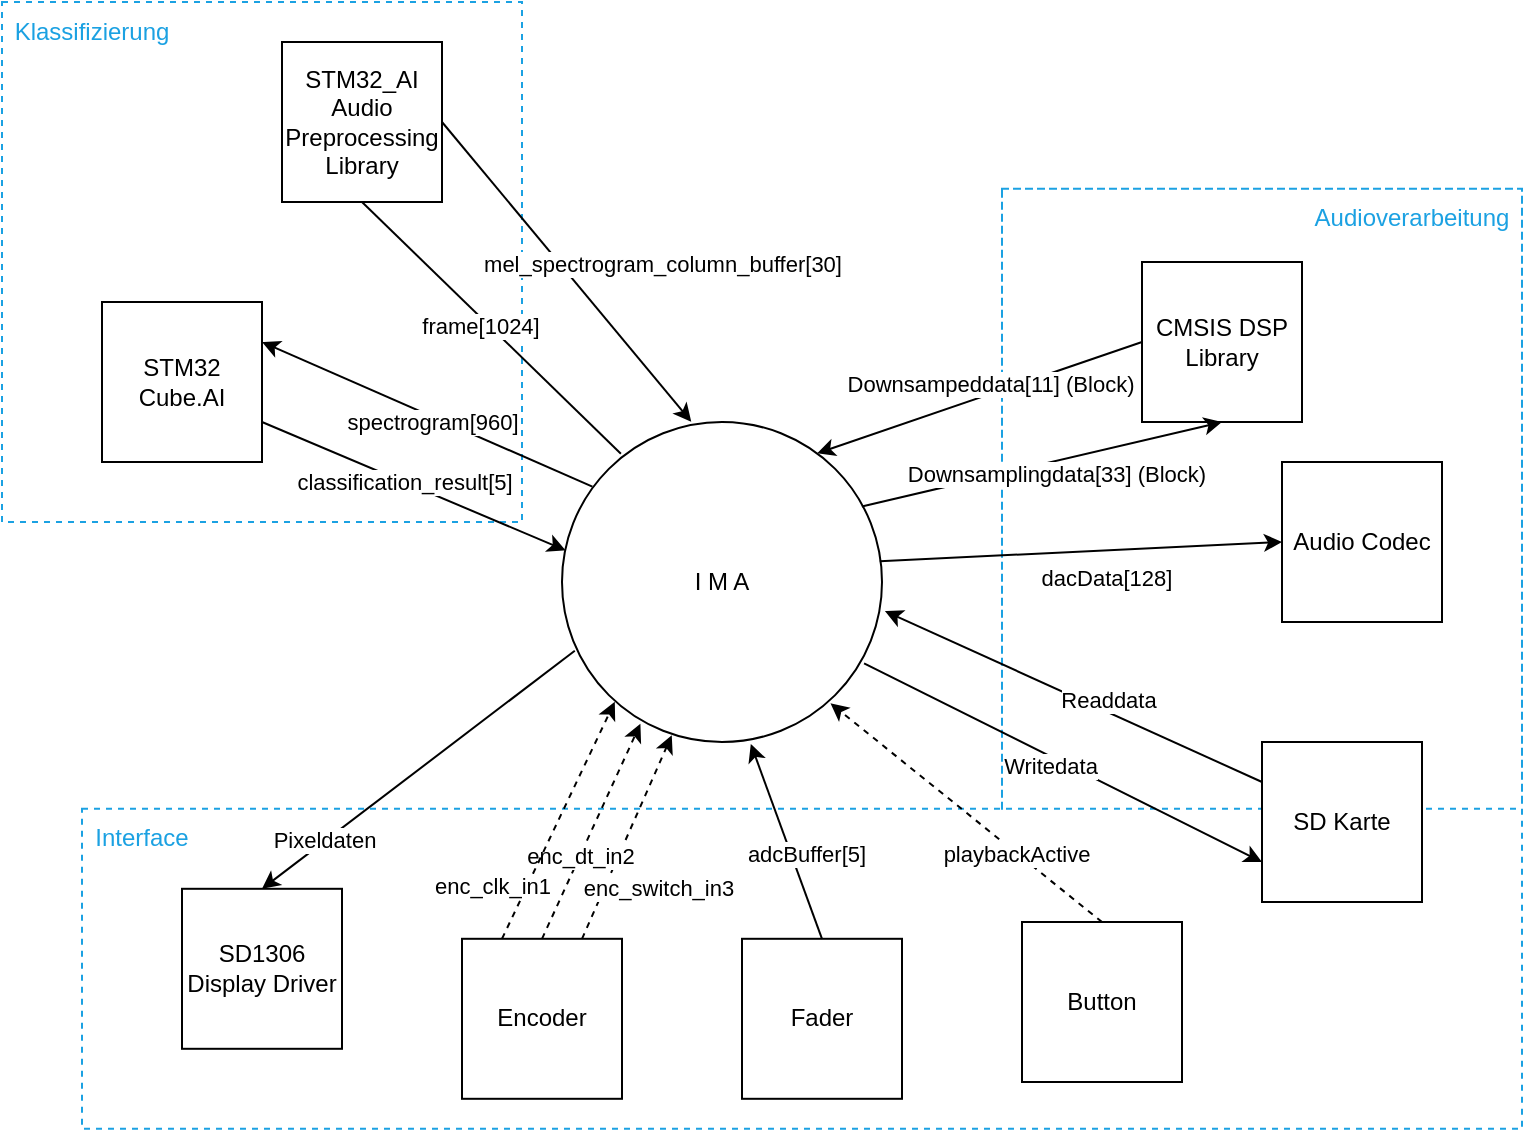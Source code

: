 <mxfile version="22.0.3" type="device">
  <diagram name="Seite-1" id="00pDsmjtND-n7SUzU1SD">
    <mxGraphModel dx="830" dy="478" grid="1" gridSize="10" guides="1" tooltips="1" connect="1" arrows="1" fold="1" page="1" pageScale="1" pageWidth="827" pageHeight="1169" math="0" shadow="0">
      <root>
        <mxCell id="0" />
        <mxCell id="1" parent="0" />
        <mxCell id="HaPshGFiGsYCy_S7ym-9-48" value="" style="whiteSpace=wrap;html=1;aspect=fixed;fillColor=none;dashed=1;fontColor=#ffffff;strokeColor=#1ba1e2;" vertex="1" parent="1">
          <mxGeometry x="40" y="30" width="260" height="260" as="geometry" />
        </mxCell>
        <mxCell id="HaPshGFiGsYCy_S7ym-9-50" value="" style="rounded=0;whiteSpace=wrap;html=1;fillColor=none;dashed=1;strokeColor=#1ba1e2;" vertex="1" parent="1">
          <mxGeometry x="80" y="433.4" width="720" height="160" as="geometry" />
        </mxCell>
        <object label="" id="HaPshGFiGsYCy_S7ym-9-52">
          <mxCell style="rounded=0;whiteSpace=wrap;html=1;fillColor=none;dashed=1;strokeColor=#1BA1E2;shape=partialRectangle;bottom=0;" vertex="1" parent="1">
            <mxGeometry x="540" y="123.4" width="260" height="310" as="geometry" />
          </mxCell>
        </object>
        <mxCell id="HaPshGFiGsYCy_S7ym-9-20" value="Audioverarbeitung" style="text;html=1;strokeColor=none;fillColor=none;align=center;verticalAlign=middle;whiteSpace=wrap;rounded=0;fontColor=#1BA1E2;" vertex="1" parent="1">
          <mxGeometry x="690" y="123.4" width="110" height="30" as="geometry" />
        </mxCell>
        <mxCell id="HaPshGFiGsYCy_S7ym-9-19" value="Interface" style="text;html=1;strokeColor=none;fillColor=none;align=center;verticalAlign=middle;whiteSpace=wrap;rounded=0;fontColor=#1BA1E2;" vertex="1" parent="1">
          <mxGeometry x="80" y="433.4" width="60" height="30" as="geometry" />
        </mxCell>
        <mxCell id="HaPshGFiGsYCy_S7ym-9-18" value="Klassifizierung" style="text;html=1;strokeColor=none;fillColor=none;align=center;verticalAlign=middle;whiteSpace=wrap;rounded=0;fontColor=#1BA1E2;" vertex="1" parent="1">
          <mxGeometry x="40" y="30" width="90" height="30" as="geometry" />
        </mxCell>
        <mxCell id="HaPshGFiGsYCy_S7ym-9-1" value="I M A" style="ellipse;whiteSpace=wrap;html=1;aspect=fixed;" vertex="1" parent="1">
          <mxGeometry x="320" y="240" width="160" height="160" as="geometry" />
        </mxCell>
        <mxCell id="HaPshGFiGsYCy_S7ym-9-4" value="STM32 Cube.AI" style="rounded=0;whiteSpace=wrap;html=1;" vertex="1" parent="1">
          <mxGeometry x="90" y="180" width="80" height="80" as="geometry" />
        </mxCell>
        <mxCell id="HaPshGFiGsYCy_S7ym-9-5" value="" style="endArrow=classic;html=1;rounded=0;entryX=1;entryY=0.25;entryDx=0;entryDy=0;exitX=0.095;exitY=0.202;exitDx=0;exitDy=0;exitPerimeter=0;" edge="1" parent="1" source="HaPshGFiGsYCy_S7ym-9-1" target="HaPshGFiGsYCy_S7ym-9-4">
          <mxGeometry width="50" height="50" relative="1" as="geometry">
            <mxPoint x="300" y="370" as="sourcePoint" />
            <mxPoint x="350" y="320" as="targetPoint" />
          </mxGeometry>
        </mxCell>
        <mxCell id="HaPshGFiGsYCy_S7ym-9-6" value="spectrogram[960]" style="edgeLabel;html=1;align=center;verticalAlign=middle;resizable=0;points=[];" vertex="1" connectable="0" parent="HaPshGFiGsYCy_S7ym-9-5">
          <mxGeometry x="0.209" relative="1" as="geometry">
            <mxPoint x="19" y="11" as="offset" />
          </mxGeometry>
        </mxCell>
        <mxCell id="HaPshGFiGsYCy_S7ym-9-7" value="CMSIS DSP Library" style="rounded=0;whiteSpace=wrap;html=1;" vertex="1" parent="1">
          <mxGeometry x="610" y="160" width="80" height="80" as="geometry" />
        </mxCell>
        <mxCell id="HaPshGFiGsYCy_S7ym-9-8" value="" style="endArrow=classic;html=1;rounded=0;exitX=1;exitY=0.75;exitDx=0;exitDy=0;entryX=0.011;entryY=0.401;entryDx=0;entryDy=0;entryPerimeter=0;" edge="1" parent="1" source="HaPshGFiGsYCy_S7ym-9-4" target="HaPshGFiGsYCy_S7ym-9-1">
          <mxGeometry width="50" height="50" relative="1" as="geometry">
            <mxPoint x="270" y="270" as="sourcePoint" />
            <mxPoint x="320" y="220" as="targetPoint" />
          </mxGeometry>
        </mxCell>
        <mxCell id="HaPshGFiGsYCy_S7ym-9-9" value="classification_result[5]" style="edgeLabel;html=1;align=center;verticalAlign=middle;resizable=0;points=[];" vertex="1" connectable="0" parent="HaPshGFiGsYCy_S7ym-9-8">
          <mxGeometry x="-0.063" relative="1" as="geometry">
            <mxPoint as="offset" />
          </mxGeometry>
        </mxCell>
        <mxCell id="HaPshGFiGsYCy_S7ym-9-10" value="STM32_AI&lt;br&gt;Audio&lt;br&gt;Preprocessing&lt;br&gt;Library" style="rounded=0;whiteSpace=wrap;html=1;" vertex="1" parent="1">
          <mxGeometry x="180" y="50" width="80" height="80" as="geometry" />
        </mxCell>
        <mxCell id="HaPshGFiGsYCy_S7ym-9-11" value="SD1306&lt;br&gt;Display Driver" style="rounded=0;whiteSpace=wrap;html=1;" vertex="1" parent="1">
          <mxGeometry x="130" y="473.4" width="80" height="80" as="geometry" />
        </mxCell>
        <mxCell id="HaPshGFiGsYCy_S7ym-9-12" value="Encoder" style="rounded=0;whiteSpace=wrap;html=1;" vertex="1" parent="1">
          <mxGeometry x="270" y="498.4" width="80" height="80" as="geometry" />
        </mxCell>
        <mxCell id="HaPshGFiGsYCy_S7ym-9-13" value="Fader" style="rounded=0;whiteSpace=wrap;html=1;" vertex="1" parent="1">
          <mxGeometry x="410" y="498.4" width="80" height="80" as="geometry" />
        </mxCell>
        <mxCell id="HaPshGFiGsYCy_S7ym-9-14" value="Audio Codec" style="rounded=0;whiteSpace=wrap;html=1;" vertex="1" parent="1">
          <mxGeometry x="680" y="260" width="80" height="80" as="geometry" />
        </mxCell>
        <mxCell id="HaPshGFiGsYCy_S7ym-9-15" value="Button" style="rounded=0;whiteSpace=wrap;html=1;" vertex="1" parent="1">
          <mxGeometry x="550" y="490" width="80" height="80" as="geometry" />
        </mxCell>
        <mxCell id="HaPshGFiGsYCy_S7ym-9-16" value="SD Karte" style="rounded=0;whiteSpace=wrap;html=1;" vertex="1" parent="1">
          <mxGeometry x="670" y="400" width="80" height="80" as="geometry" />
        </mxCell>
        <mxCell id="HaPshGFiGsYCy_S7ym-9-22" value="" style="endArrow=none;html=1;rounded=0;entryX=1;entryY=0.5;entryDx=0;entryDy=0;exitX=0.404;exitY=-0.001;exitDx=0;exitDy=0;exitPerimeter=0;startArrow=classic;startFill=1;endFill=0;" edge="1" parent="1" source="HaPshGFiGsYCy_S7ym-9-1" target="HaPshGFiGsYCy_S7ym-9-10">
          <mxGeometry width="50" height="50" relative="1" as="geometry">
            <mxPoint x="340" y="210" as="sourcePoint" />
            <mxPoint x="390" y="160" as="targetPoint" />
          </mxGeometry>
        </mxCell>
        <mxCell id="HaPshGFiGsYCy_S7ym-9-23" value="mel_spectrogram_column_buffer[30]" style="edgeLabel;html=1;align=center;verticalAlign=middle;resizable=0;points=[];" vertex="1" connectable="0" parent="HaPshGFiGsYCy_S7ym-9-22">
          <mxGeometry x="0.166" y="-2" relative="1" as="geometry">
            <mxPoint x="56" y="9" as="offset" />
          </mxGeometry>
        </mxCell>
        <mxCell id="HaPshGFiGsYCy_S7ym-9-24" value="" style="endArrow=none;html=1;rounded=0;exitX=0.5;exitY=1;exitDx=0;exitDy=0;entryX=0.184;entryY=0.099;entryDx=0;entryDy=0;entryPerimeter=0;endFill=0;" edge="1" parent="1" source="HaPshGFiGsYCy_S7ym-9-10" target="HaPshGFiGsYCy_S7ym-9-1">
          <mxGeometry width="50" height="50" relative="1" as="geometry">
            <mxPoint x="395" y="251" as="sourcePoint" />
            <mxPoint x="260" y="110" as="targetPoint" />
          </mxGeometry>
        </mxCell>
        <mxCell id="HaPshGFiGsYCy_S7ym-9-63" value="frame[1024]" style="edgeLabel;html=1;align=center;verticalAlign=middle;resizable=0;points=[];" vertex="1" connectable="0" parent="HaPshGFiGsYCy_S7ym-9-24">
          <mxGeometry x="-0.046" y="-1" relative="1" as="geometry">
            <mxPoint x="-2" y="1" as="offset" />
          </mxGeometry>
        </mxCell>
        <mxCell id="HaPshGFiGsYCy_S7ym-9-27" value="" style="endArrow=classic;html=1;rounded=0;entryX=0.5;entryY=0;entryDx=0;entryDy=0;exitX=0.04;exitY=0.715;exitDx=0;exitDy=0;exitPerimeter=0;" edge="1" parent="1" source="HaPshGFiGsYCy_S7ym-9-1" target="HaPshGFiGsYCy_S7ym-9-11">
          <mxGeometry width="50" height="50" relative="1" as="geometry">
            <mxPoint x="340" y="360" as="sourcePoint" />
            <mxPoint x="390" y="310" as="targetPoint" />
          </mxGeometry>
        </mxCell>
        <mxCell id="HaPshGFiGsYCy_S7ym-9-29" value="Pixeldaten" style="edgeLabel;html=1;align=center;verticalAlign=middle;resizable=0;points=[];" vertex="1" connectable="0" parent="HaPshGFiGsYCy_S7ym-9-27">
          <mxGeometry x="0.132" y="1" relative="1" as="geometry">
            <mxPoint x="-38" y="26" as="offset" />
          </mxGeometry>
        </mxCell>
        <mxCell id="HaPshGFiGsYCy_S7ym-9-32" value="" style="endArrow=classic;html=1;rounded=0;exitX=0.5;exitY=0;exitDx=0;exitDy=0;entryX=0.59;entryY=1.006;entryDx=0;entryDy=0;entryPerimeter=0;" edge="1" parent="1" source="HaPshGFiGsYCy_S7ym-9-13" target="HaPshGFiGsYCy_S7ym-9-1">
          <mxGeometry width="50" height="50" relative="1" as="geometry">
            <mxPoint x="320" y="508.4" as="sourcePoint" />
            <mxPoint x="432.4" y="420.0" as="targetPoint" />
          </mxGeometry>
        </mxCell>
        <mxCell id="HaPshGFiGsYCy_S7ym-9-33" value="adcBuffer[5]" style="edgeLabel;html=1;align=center;verticalAlign=middle;resizable=0;points=[];" vertex="1" connectable="0" parent="HaPshGFiGsYCy_S7ym-9-32">
          <mxGeometry x="-0.311" y="-1" relative="1" as="geometry">
            <mxPoint x="3" y="-9" as="offset" />
          </mxGeometry>
        </mxCell>
        <mxCell id="HaPshGFiGsYCy_S7ym-9-35" value="" style="endArrow=classic;html=1;rounded=0;exitX=0.5;exitY=0;exitDx=0;exitDy=0;entryX=0.839;entryY=0.879;entryDx=0;entryDy=0;entryPerimeter=0;dashed=1;" edge="1" parent="1" source="HaPshGFiGsYCy_S7ym-9-15" target="HaPshGFiGsYCy_S7ym-9-1">
          <mxGeometry width="50" height="50" relative="1" as="geometry">
            <mxPoint x="460" y="444" as="sourcePoint" />
            <mxPoint x="540" y="340" as="targetPoint" />
          </mxGeometry>
        </mxCell>
        <mxCell id="HaPshGFiGsYCy_S7ym-9-36" value="playbackActive" style="edgeLabel;html=1;align=center;verticalAlign=middle;resizable=0;points=[];" vertex="1" connectable="0" parent="HaPshGFiGsYCy_S7ym-9-35">
          <mxGeometry x="-0.311" y="-1" relative="1" as="geometry">
            <mxPoint x="3" y="4" as="offset" />
          </mxGeometry>
        </mxCell>
        <mxCell id="HaPshGFiGsYCy_S7ym-9-37" value="" style="endArrow=classic;html=1;rounded=0;exitX=0;exitY=0.25;exitDx=0;exitDy=0;entryX=1.009;entryY=0.591;entryDx=0;entryDy=0;entryPerimeter=0;" edge="1" parent="1" source="HaPshGFiGsYCy_S7ym-9-16" target="HaPshGFiGsYCy_S7ym-9-1">
          <mxGeometry width="50" height="50" relative="1" as="geometry">
            <mxPoint x="550" y="428" as="sourcePoint" />
            <mxPoint x="490" y="340" as="targetPoint" />
          </mxGeometry>
        </mxCell>
        <mxCell id="HaPshGFiGsYCy_S7ym-9-38" value="Readdata" style="edgeLabel;html=1;align=center;verticalAlign=middle;resizable=0;points=[];" vertex="1" connectable="0" parent="HaPshGFiGsYCy_S7ym-9-37">
          <mxGeometry x="-0.311" y="-1" relative="1" as="geometry">
            <mxPoint x="-13" y="-11" as="offset" />
          </mxGeometry>
        </mxCell>
        <mxCell id="HaPshGFiGsYCy_S7ym-9-39" value="" style="endArrow=classic;html=1;rounded=0;exitX=0.944;exitY=0.754;exitDx=0;exitDy=0;entryX=0;entryY=0.75;entryDx=0;entryDy=0;exitPerimeter=0;" edge="1" parent="1" source="HaPshGFiGsYCy_S7ym-9-1" target="HaPshGFiGsYCy_S7ym-9-16">
          <mxGeometry width="50" height="50" relative="1" as="geometry">
            <mxPoint x="600" y="435" as="sourcePoint" />
            <mxPoint x="480" y="400" as="targetPoint" />
          </mxGeometry>
        </mxCell>
        <mxCell id="HaPshGFiGsYCy_S7ym-9-40" value="Writedata" style="edgeLabel;html=1;align=center;verticalAlign=middle;resizable=0;points=[];" vertex="1" connectable="0" parent="HaPshGFiGsYCy_S7ym-9-39">
          <mxGeometry x="-0.311" y="-1" relative="1" as="geometry">
            <mxPoint x="25" y="16" as="offset" />
          </mxGeometry>
        </mxCell>
        <mxCell id="HaPshGFiGsYCy_S7ym-9-41" value="" style="endArrow=classic;html=1;rounded=0;entryX=0;entryY=0.5;entryDx=0;entryDy=0;exitX=0.993;exitY=0.435;exitDx=0;exitDy=0;exitPerimeter=0;" edge="1" parent="1" source="HaPshGFiGsYCy_S7ym-9-1" target="HaPshGFiGsYCy_S7ym-9-14">
          <mxGeometry width="50" height="50" relative="1" as="geometry">
            <mxPoint x="580" y="330" as="sourcePoint" />
            <mxPoint x="630" y="280" as="targetPoint" />
          </mxGeometry>
        </mxCell>
        <mxCell id="HaPshGFiGsYCy_S7ym-9-42" value="dacData[128]" style="edgeLabel;html=1;align=center;verticalAlign=middle;resizable=0;points=[];" vertex="1" connectable="0" parent="HaPshGFiGsYCy_S7ym-9-41">
          <mxGeometry x="0.184" y="1" relative="1" as="geometry">
            <mxPoint x="-6" y="15" as="offset" />
          </mxGeometry>
        </mxCell>
        <mxCell id="HaPshGFiGsYCy_S7ym-9-43" value="" style="endArrow=classic;html=1;rounded=0;entryX=0.5;entryY=1;entryDx=0;entryDy=0;exitX=0.937;exitY=0.264;exitDx=0;exitDy=0;exitPerimeter=0;" edge="1" parent="1" source="HaPshGFiGsYCy_S7ym-9-1" target="HaPshGFiGsYCy_S7ym-9-7">
          <mxGeometry width="50" height="50" relative="1" as="geometry">
            <mxPoint x="458" y="262" as="sourcePoint" />
            <mxPoint x="530" y="160" as="targetPoint" />
          </mxGeometry>
        </mxCell>
        <mxCell id="HaPshGFiGsYCy_S7ym-9-45" value="Downsamplingdata[33] (Block)" style="edgeLabel;html=1;align=center;verticalAlign=middle;resizable=0;points=[];" vertex="1" connectable="0" parent="HaPshGFiGsYCy_S7ym-9-43">
          <mxGeometry x="-0.065" y="-2" relative="1" as="geometry">
            <mxPoint x="12" y="1" as="offset" />
          </mxGeometry>
        </mxCell>
        <mxCell id="HaPshGFiGsYCy_S7ym-9-44" value="" style="endArrow=classic;html=1;rounded=0;entryX=0.797;entryY=0.098;entryDx=0;entryDy=0;exitX=0;exitY=0.5;exitDx=0;exitDy=0;entryPerimeter=0;" edge="1" parent="1" source="HaPshGFiGsYCy_S7ym-9-7" target="HaPshGFiGsYCy_S7ym-9-1">
          <mxGeometry width="50" height="50" relative="1" as="geometry">
            <mxPoint x="468" y="278" as="sourcePoint" />
            <mxPoint x="590" y="150" as="targetPoint" />
          </mxGeometry>
        </mxCell>
        <mxCell id="HaPshGFiGsYCy_S7ym-9-47" value="Downsampeddata[11] (Block)" style="edgeLabel;html=1;align=center;verticalAlign=middle;resizable=0;points=[];" vertex="1" connectable="0" parent="HaPshGFiGsYCy_S7ym-9-44">
          <mxGeometry x="-0.072" relative="1" as="geometry">
            <mxPoint x="-1" y="-5" as="offset" />
          </mxGeometry>
        </mxCell>
        <mxCell id="HaPshGFiGsYCy_S7ym-9-54" value="" style="endArrow=classic;html=1;rounded=0;exitX=0.75;exitY=0;exitDx=0;exitDy=0;entryX=0.343;entryY=0.979;entryDx=0;entryDy=0;entryPerimeter=0;dashed=1;" edge="1" parent="1" source="HaPshGFiGsYCy_S7ym-9-12" target="HaPshGFiGsYCy_S7ym-9-1">
          <mxGeometry width="50" height="50" relative="1" as="geometry">
            <mxPoint x="600" y="508" as="sourcePoint" />
            <mxPoint x="459" y="395" as="targetPoint" />
          </mxGeometry>
        </mxCell>
        <mxCell id="HaPshGFiGsYCy_S7ym-9-55" value="enc_switch_in3" style="edgeLabel;html=1;align=center;verticalAlign=middle;resizable=0;points=[];" vertex="1" connectable="0" parent="HaPshGFiGsYCy_S7ym-9-54">
          <mxGeometry x="-0.311" y="-1" relative="1" as="geometry">
            <mxPoint x="21" y="9" as="offset" />
          </mxGeometry>
        </mxCell>
        <mxCell id="HaPshGFiGsYCy_S7ym-9-56" value="" style="endArrow=classic;html=1;rounded=0;exitX=0.5;exitY=0;exitDx=0;exitDy=0;entryX=0.245;entryY=0.943;entryDx=0;entryDy=0;entryPerimeter=0;dashed=1;" edge="1" parent="1" source="HaPshGFiGsYCy_S7ym-9-12" target="HaPshGFiGsYCy_S7ym-9-1">
          <mxGeometry width="50" height="50" relative="1" as="geometry">
            <mxPoint x="340" y="508" as="sourcePoint" />
            <mxPoint x="378" y="408" as="targetPoint" />
          </mxGeometry>
        </mxCell>
        <mxCell id="HaPshGFiGsYCy_S7ym-9-57" value="enc_dt_in2" style="edgeLabel;html=1;align=center;verticalAlign=middle;resizable=0;points=[];" vertex="1" connectable="0" parent="HaPshGFiGsYCy_S7ym-9-56">
          <mxGeometry x="-0.311" y="-1" relative="1" as="geometry">
            <mxPoint x="1" y="-5" as="offset" />
          </mxGeometry>
        </mxCell>
        <mxCell id="HaPshGFiGsYCy_S7ym-9-58" value="" style="endArrow=classic;html=1;rounded=0;exitX=0.25;exitY=0;exitDx=0;exitDy=0;entryX=0.165;entryY=0.874;entryDx=0;entryDy=0;entryPerimeter=0;dashed=1;" edge="1" parent="1" source="HaPshGFiGsYCy_S7ym-9-12" target="HaPshGFiGsYCy_S7ym-9-1">
          <mxGeometry width="50" height="50" relative="1" as="geometry">
            <mxPoint x="320" y="508" as="sourcePoint" />
            <mxPoint x="366" y="400" as="targetPoint" />
          </mxGeometry>
        </mxCell>
        <mxCell id="HaPshGFiGsYCy_S7ym-9-59" value="enc_clk_in1" style="edgeLabel;html=1;align=center;verticalAlign=middle;resizable=0;points=[];" vertex="1" connectable="0" parent="HaPshGFiGsYCy_S7ym-9-58">
          <mxGeometry x="-0.311" y="-1" relative="1" as="geometry">
            <mxPoint x="-25" y="14" as="offset" />
          </mxGeometry>
        </mxCell>
      </root>
    </mxGraphModel>
  </diagram>
</mxfile>
